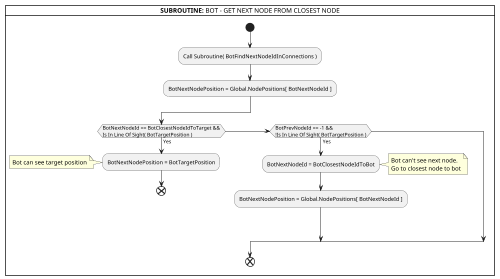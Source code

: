 @startuml

scale 500 width

card "**SUBROUTINE:** BOT - GET NEXT NODE FROM CLOSEST NODE" {
    start

    :Call Subroutine( BotFindNextNodeIdInConnections );
    :BotNextNodePosition = Global.NodePositions[ BotNextNodeId ];

    if (BotNextNodeId == BotClosestNodeIdToTarget &&\nIs In Line Of Sight( BotTargetPosition )) then (Yes)
        :BotNextNodePosition = BotTargetPosition;
        note left: Bot can see target position
        end;
    elseif (BotPrevNodeId == -1 &&\n!Is In Line Of Sight( BotTargetPosition )) then (Yes)
        :BotNextNodeId = BotClosestNodeIdToBot;
        note right: Bot can't see next node.\nGo to closest node to bot
        :BotNextNodePosition = Global.NodePositions[ BotNextNodeId ];
    endif;

    end;
}

@enduml
